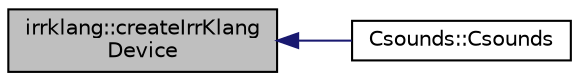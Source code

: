 digraph "irrklang::createIrrKlangDevice"
{
  bgcolor="transparent";
  edge [fontname="Helvetica",fontsize="10",labelfontname="Helvetica",labelfontsize="10"];
  node [fontname="Helvetica",fontsize="10",shape=record];
  rankdir="LR";
  Node1 [label="irrklang::createIrrKlang\lDevice",height=0.2,width=0.4,color="black", fillcolor="grey75", style="filled", fontcolor="black"];
  Node1 -> Node2 [dir="back",color="midnightblue",fontsize="10",style="solid",fontname="Helvetica"];
  Node2 [label="Csounds::Csounds",height=0.2,width=0.4,color="black",URL="$classCsounds.html#ab095618c642be6222e321334330f561c"];
}
